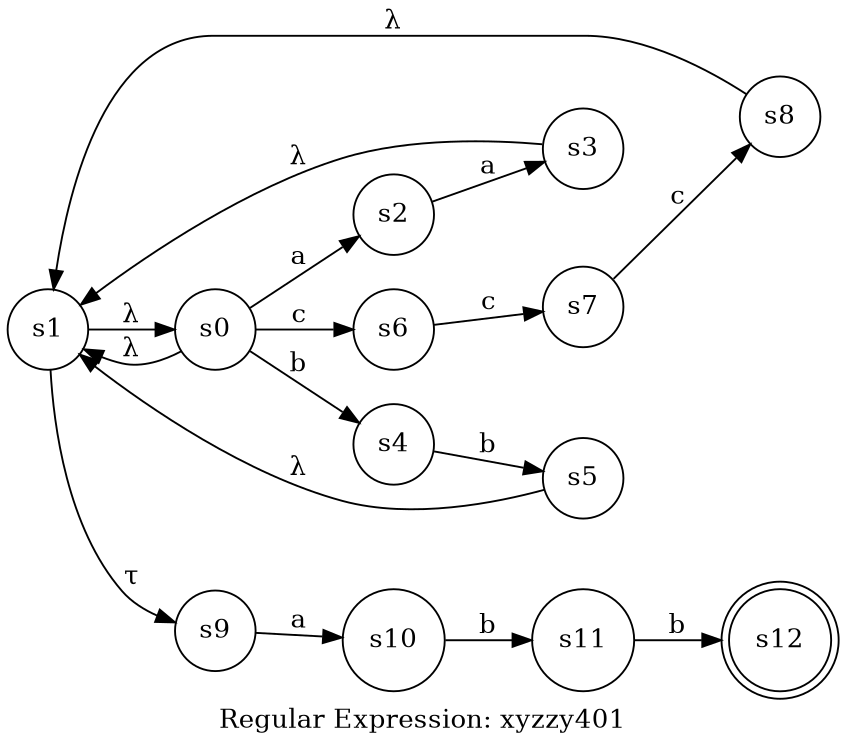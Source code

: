digraph finite_state_machine {
	label="Regular Expression: xyzzy401";
	rankdir=LR;
	size="8,5"
	node [shape = doublecircle]; s12;
	node [shape = circle];
	s0 -> s2 [ label = "a" ];
	s0 -> s4 [ label = "b" ];
	s0 -> s6 [ label = "c" ];
	s0 -> s1 [ label = "λ" ];
	s1 -> s0 [ label = "λ" ];
	s1 -> s9 [ label = "τ" ];
	s2 -> s3 [ label = "a" ];
	s3 -> s1 [ label = "λ" ];
	s4 -> s5 [ label = "b" ];
	s5 -> s1 [ label = "λ" ];
	s6 -> s7 [ label = "c" ];
	s7 -> s8 [ label = "c" ];
	s8 -> s1 [ label = "λ" ];
	s9 -> s10 [ label = "a" ];
	s10 -> s11 [ label = "b" ];
	s11 -> s12 [ label = "b" ];
}

